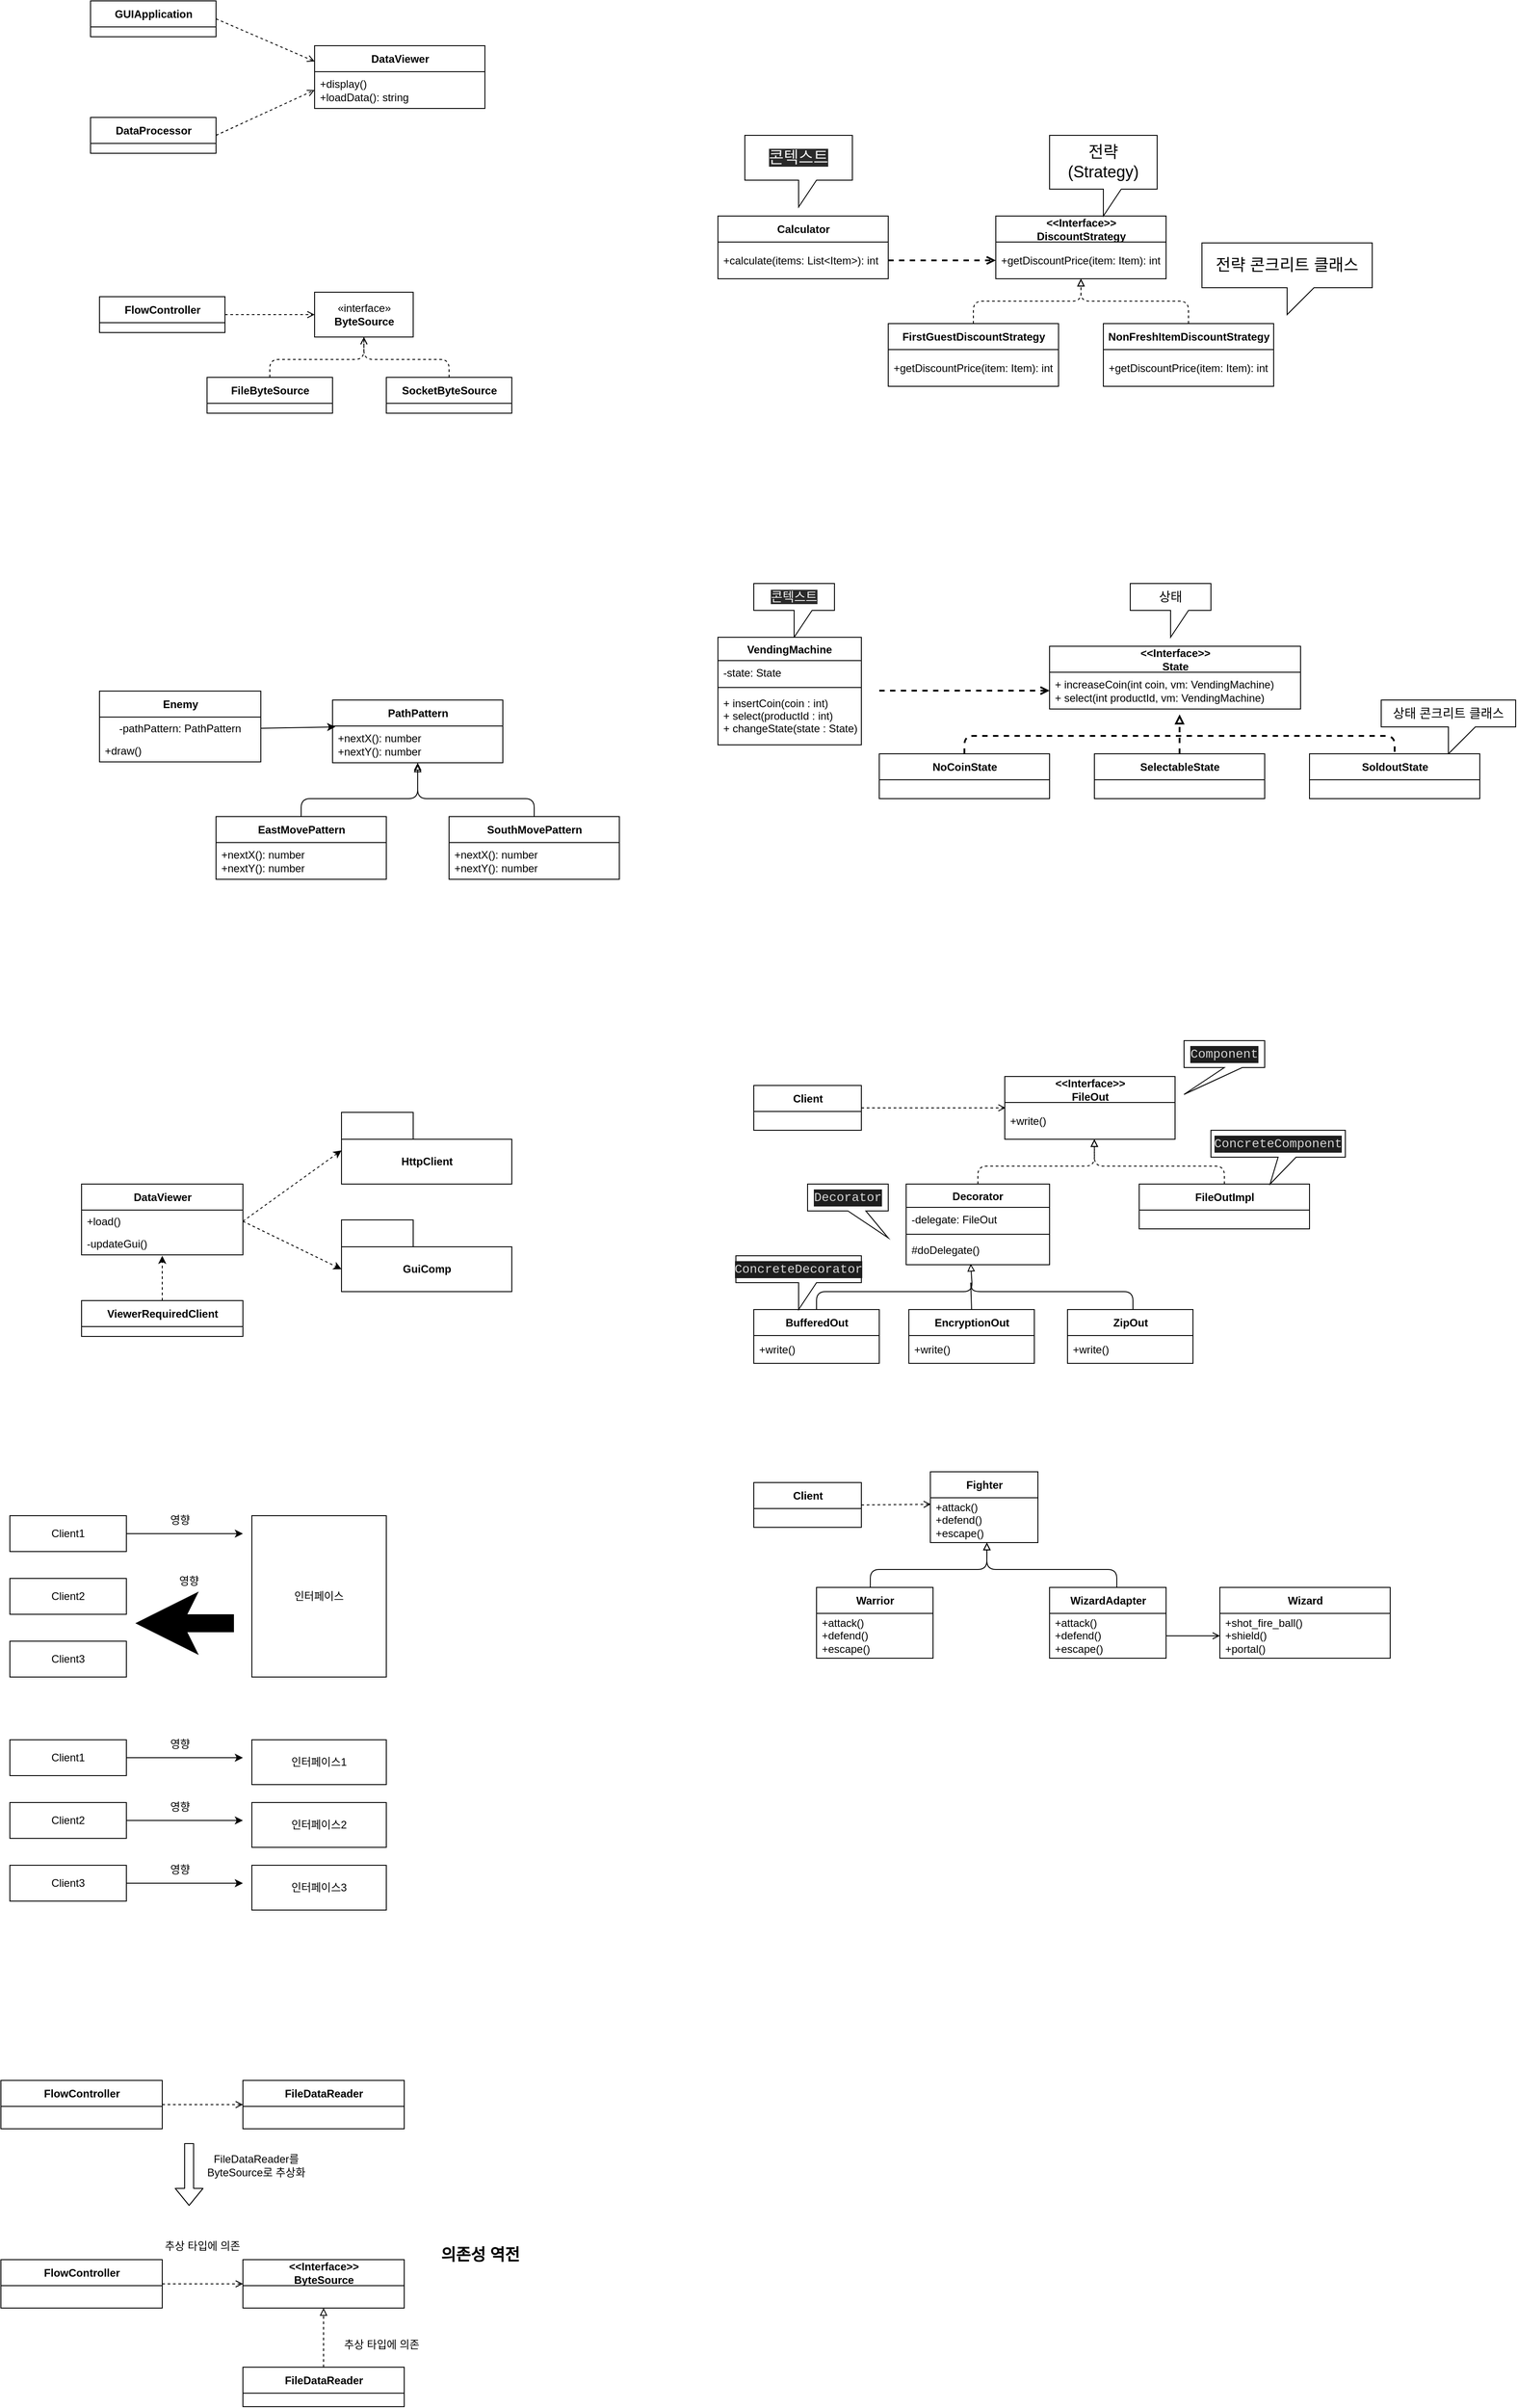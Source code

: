 <mxfile>
    <diagram id="Gv-rbHKh-OtAMMD02TT6" name="페이지-1">
        <mxGraphModel dx="490" dy="1150" grid="1" gridSize="10" guides="0" tooltips="1" connect="1" arrows="1" fold="1" page="1" pageScale="1" pageWidth="827" pageHeight="1169" math="0" shadow="0">
            <root>
                <mxCell id="0"/>
                <mxCell id="1" parent="0"/>
                <mxCell id="6" value="" style="edgeStyle=none;html=1;dashed=1;endArrow=open;endFill=0;" parent="1" source="2" target="5" edge="1">
                    <mxGeometry relative="1" as="geometry"/>
                </mxCell>
                <mxCell id="2" value="FlowController" style="swimlane;fontStyle=1;align=center;verticalAlign=middle;childLayout=stackLayout;horizontal=1;startSize=29;horizontalStack=0;resizeParent=1;resizeParentMax=0;resizeLast=0;collapsible=0;marginBottom=0;html=1;" parent="1" vertex="1">
                    <mxGeometry x="170" y="390" width="140" height="40" as="geometry"/>
                </mxCell>
                <mxCell id="5" value="«interface»&lt;br&gt;&lt;b&gt;ByteSource&lt;/b&gt;" style="html=1;" parent="1" vertex="1">
                    <mxGeometry x="410" y="385" width="110" height="50" as="geometry"/>
                </mxCell>
                <mxCell id="10" style="edgeStyle=none;html=1;exitX=0.5;exitY=0;exitDx=0;exitDy=0;entryX=0.5;entryY=1;entryDx=0;entryDy=0;dashed=1;endArrow=open;endFill=0;" parent="1" source="8" target="5" edge="1">
                    <mxGeometry relative="1" as="geometry">
                        <Array as="points">
                            <mxPoint x="360" y="460"/>
                            <mxPoint x="465" y="460"/>
                        </Array>
                    </mxGeometry>
                </mxCell>
                <mxCell id="8" value="FileByteSource" style="swimlane;fontStyle=1;align=center;verticalAlign=middle;childLayout=stackLayout;horizontal=1;startSize=29;horizontalStack=0;resizeParent=1;resizeParentMax=0;resizeLast=0;collapsible=0;marginBottom=0;html=1;" parent="1" vertex="1">
                    <mxGeometry x="290" y="480" width="140" height="40" as="geometry"/>
                </mxCell>
                <mxCell id="11" style="edgeStyle=none;html=1;exitX=0.5;exitY=0;exitDx=0;exitDy=0;entryX=0.5;entryY=1;entryDx=0;entryDy=0;dashed=1;endArrow=open;endFill=0;" parent="1" source="9" target="5" edge="1">
                    <mxGeometry relative="1" as="geometry">
                        <Array as="points">
                            <mxPoint x="560" y="460"/>
                            <mxPoint x="465" y="460"/>
                        </Array>
                    </mxGeometry>
                </mxCell>
                <mxCell id="9" value="SocketByteSource" style="swimlane;fontStyle=1;align=center;verticalAlign=middle;childLayout=stackLayout;horizontal=1;startSize=29;horizontalStack=0;resizeParent=1;resizeParentMax=0;resizeLast=0;collapsible=0;marginBottom=0;html=1;" parent="1" vertex="1">
                    <mxGeometry x="490" y="480" width="140" height="40" as="geometry"/>
                </mxCell>
                <mxCell id="20" value="Enemy" style="swimlane;fontStyle=1;align=center;verticalAlign=middle;childLayout=stackLayout;horizontal=1;startSize=29;horizontalStack=0;resizeParent=1;resizeParentMax=0;resizeLast=0;collapsible=0;marginBottom=0;html=1;" parent="1" vertex="1">
                    <mxGeometry x="170" y="830" width="180" height="79" as="geometry"/>
                </mxCell>
                <mxCell id="21" value="-pathPattern: PathPattern" style="text;html=1;strokeColor=none;fillColor=none;align=center;verticalAlign=middle;spacingLeft=4;spacingRight=4;overflow=hidden;rotatable=0;points=[[0,0.5],[1,0.5]];portConstraint=eastwest;" parent="20" vertex="1">
                    <mxGeometry y="29" width="180" height="25" as="geometry"/>
                </mxCell>
                <mxCell id="22" value="+draw()" style="text;html=1;strokeColor=none;fillColor=none;align=left;verticalAlign=middle;spacingLeft=4;spacingRight=4;overflow=hidden;rotatable=0;points=[[0,0.5],[1,0.5]];portConstraint=eastwest;" parent="20" vertex="1">
                    <mxGeometry y="54" width="180" height="25" as="geometry"/>
                </mxCell>
                <mxCell id="24" value="PathPattern" style="swimlane;fontStyle=1;align=center;verticalAlign=middle;childLayout=stackLayout;horizontal=1;startSize=29;horizontalStack=0;resizeParent=1;resizeParentMax=0;resizeLast=0;collapsible=0;marginBottom=0;html=1;" parent="1" vertex="1">
                    <mxGeometry x="430" y="840" width="190" height="70" as="geometry"/>
                </mxCell>
                <mxCell id="26" value="+nextX(): number&lt;br&gt;+nextY(): number" style="text;html=1;strokeColor=none;fillColor=none;align=left;verticalAlign=middle;spacingLeft=4;spacingRight=4;overflow=hidden;rotatable=0;points=[[0,0.5],[1,0.5]];portConstraint=eastwest;" parent="24" vertex="1">
                    <mxGeometry y="29" width="190" height="41" as="geometry"/>
                </mxCell>
                <mxCell id="32" style="edgeStyle=none;html=1;exitX=0.5;exitY=0;exitDx=0;exitDy=0;entryX=0.5;entryY=1.049;entryDx=0;entryDy=0;entryPerimeter=0;endArrow=block;endFill=0;" parent="1" source="27" target="26" edge="1">
                    <mxGeometry relative="1" as="geometry">
                        <Array as="points">
                            <mxPoint x="395" y="950"/>
                            <mxPoint x="525" y="950"/>
                        </Array>
                    </mxGeometry>
                </mxCell>
                <mxCell id="27" value="EastMovePattern" style="swimlane;fontStyle=1;align=center;verticalAlign=middle;childLayout=stackLayout;horizontal=1;startSize=29;horizontalStack=0;resizeParent=1;resizeParentMax=0;resizeLast=0;collapsible=0;marginBottom=0;html=1;" parent="1" vertex="1">
                    <mxGeometry x="300" y="970" width="190" height="70" as="geometry"/>
                </mxCell>
                <mxCell id="28" value="+nextX(): number&lt;br&gt;+nextY(): number" style="text;html=1;strokeColor=none;fillColor=none;align=left;verticalAlign=middle;spacingLeft=4;spacingRight=4;overflow=hidden;rotatable=0;points=[[0,0.5],[1,0.5]];portConstraint=eastwest;" parent="27" vertex="1">
                    <mxGeometry y="29" width="190" height="41" as="geometry"/>
                </mxCell>
                <mxCell id="33" style="edgeStyle=none;html=1;endArrow=block;endFill=0;" parent="1" source="29" edge="1">
                    <mxGeometry relative="1" as="geometry">
                        <mxPoint x="525" y="910" as="targetPoint"/>
                        <Array as="points">
                            <mxPoint x="655" y="950"/>
                            <mxPoint x="525" y="950"/>
                        </Array>
                    </mxGeometry>
                </mxCell>
                <mxCell id="29" value="SouthMovePattern" style="swimlane;fontStyle=1;align=center;verticalAlign=middle;childLayout=stackLayout;horizontal=1;startSize=29;horizontalStack=0;resizeParent=1;resizeParentMax=0;resizeLast=0;collapsible=0;marginBottom=0;html=1;" parent="1" vertex="1">
                    <mxGeometry x="560" y="970" width="190" height="70" as="geometry"/>
                </mxCell>
                <mxCell id="30" value="+nextX(): number&lt;br&gt;+nextY(): number" style="text;html=1;strokeColor=none;fillColor=none;align=left;verticalAlign=middle;spacingLeft=4;spacingRight=4;overflow=hidden;rotatable=0;points=[[0,0.5],[1,0.5]];portConstraint=eastwest;" parent="29" vertex="1">
                    <mxGeometry y="29" width="190" height="41" as="geometry"/>
                </mxCell>
                <mxCell id="31" style="edgeStyle=none;html=1;exitX=1;exitY=0.5;exitDx=0;exitDy=0;entryX=0.016;entryY=0.024;entryDx=0;entryDy=0;entryPerimeter=0;" parent="1" source="21" target="26" edge="1">
                    <mxGeometry relative="1" as="geometry"/>
                </mxCell>
                <mxCell id="40" value="" style="group" parent="1" vertex="1" connectable="0">
                    <mxGeometry x="160" y="60" width="440" height="170" as="geometry"/>
                </mxCell>
                <mxCell id="34" value="GUIApplication" style="swimlane;fontStyle=1;align=center;verticalAlign=middle;childLayout=stackLayout;horizontal=1;startSize=29;horizontalStack=0;resizeParent=1;resizeParentMax=0;resizeLast=0;collapsible=0;marginBottom=0;html=1;" parent="40" vertex="1">
                    <mxGeometry width="140" height="40" as="geometry"/>
                </mxCell>
                <mxCell id="35" value="DataProcessor" style="swimlane;fontStyle=1;align=center;verticalAlign=middle;childLayout=stackLayout;horizontal=1;startSize=29;horizontalStack=0;resizeParent=1;resizeParentMax=0;resizeLast=0;collapsible=0;marginBottom=0;html=1;" parent="40" vertex="1">
                    <mxGeometry y="130" width="140" height="40" as="geometry"/>
                </mxCell>
                <mxCell id="36" value="DataViewer" style="swimlane;fontStyle=1;align=center;verticalAlign=middle;childLayout=stackLayout;horizontal=1;startSize=29;horizontalStack=0;resizeParent=1;resizeParentMax=0;resizeLast=0;collapsible=0;marginBottom=0;html=1;" parent="40" vertex="1">
                    <mxGeometry x="250" y="50" width="190" height="70" as="geometry"/>
                </mxCell>
                <mxCell id="37" value="+display()&lt;br&gt;+loadData(): string" style="text;html=1;strokeColor=none;fillColor=none;align=left;verticalAlign=middle;spacingLeft=4;spacingRight=4;overflow=hidden;rotatable=0;points=[[0,0.5],[1,0.5]];portConstraint=eastwest;" parent="36" vertex="1">
                    <mxGeometry y="29" width="190" height="41" as="geometry"/>
                </mxCell>
                <mxCell id="38" value="" style="edgeStyle=none;html=1;dashed=1;endArrow=open;endFill=0;exitX=1;exitY=0.5;exitDx=0;exitDy=0;entryX=0;entryY=0.25;entryDx=0;entryDy=0;" parent="40" source="34" target="36" edge="1">
                    <mxGeometry relative="1" as="geometry">
                        <mxPoint x="160" y="50" as="sourcePoint"/>
                        <mxPoint x="250" y="80" as="targetPoint"/>
                    </mxGeometry>
                </mxCell>
                <mxCell id="39" value="" style="edgeStyle=none;html=1;dashed=1;endArrow=open;endFill=0;exitX=1;exitY=0.5;exitDx=0;exitDy=0;entryX=0;entryY=0.5;entryDx=0;entryDy=0;" parent="40" source="35" target="37" edge="1">
                    <mxGeometry relative="1" as="geometry">
                        <mxPoint x="160" y="160" as="sourcePoint"/>
                        <mxPoint x="250" y="80" as="targetPoint"/>
                    </mxGeometry>
                </mxCell>
                <mxCell id="41" value="DataViewer" style="swimlane;fontStyle=1;align=center;verticalAlign=middle;childLayout=stackLayout;horizontal=1;startSize=29;horizontalStack=0;resizeParent=1;resizeParentMax=0;resizeLast=0;collapsible=0;marginBottom=0;html=1;" parent="1" vertex="1">
                    <mxGeometry x="150" y="1380" width="180" height="79" as="geometry"/>
                </mxCell>
                <mxCell id="42" value="+load()" style="text;html=1;strokeColor=none;fillColor=none;align=left;verticalAlign=middle;spacingLeft=4;spacingRight=4;overflow=hidden;rotatable=0;points=[[0,0.5],[1,0.5]];portConstraint=eastwest;" parent="41" vertex="1">
                    <mxGeometry y="29" width="180" height="25" as="geometry"/>
                </mxCell>
                <mxCell id="43" value="-updateGui()" style="text;html=1;strokeColor=none;fillColor=none;align=left;verticalAlign=middle;spacingLeft=4;spacingRight=4;overflow=hidden;rotatable=0;points=[[0,0.5],[1,0.5]];portConstraint=eastwest;" parent="41" vertex="1">
                    <mxGeometry y="54" width="180" height="25" as="geometry"/>
                </mxCell>
                <mxCell id="44" value="HttpClient" style="shape=folder;fontStyle=1;tabWidth=80;tabHeight=30;tabPosition=left;html=1;boundedLbl=1;" parent="1" vertex="1">
                    <mxGeometry x="440" y="1300" width="190" height="80" as="geometry"/>
                </mxCell>
                <mxCell id="45" value="GuiComp" style="shape=folder;fontStyle=1;tabWidth=80;tabHeight=30;tabPosition=left;html=1;boundedLbl=1;" parent="1" vertex="1">
                    <mxGeometry x="440" y="1420" width="190" height="80" as="geometry"/>
                </mxCell>
                <mxCell id="46" style="edgeStyle=none;html=1;exitX=1;exitY=0.5;exitDx=0;exitDy=0;entryX=0;entryY=0;entryDx=0;entryDy=42.5;entryPerimeter=0;dashed=1;" parent="1" source="42" target="44" edge="1">
                    <mxGeometry relative="1" as="geometry"/>
                </mxCell>
                <mxCell id="47" style="edgeStyle=none;html=1;exitX=1;exitY=0.5;exitDx=0;exitDy=0;entryX=0;entryY=0;entryDx=0;entryDy=55;entryPerimeter=0;dashed=1;" parent="1" source="42" target="45" edge="1">
                    <mxGeometry relative="1" as="geometry"/>
                </mxCell>
                <mxCell id="48" value="ViewerRequiredClient" style="swimlane;fontStyle=1;align=center;verticalAlign=middle;childLayout=stackLayout;horizontal=1;startSize=29;horizontalStack=0;resizeParent=1;resizeParentMax=0;resizeLast=0;collapsible=0;marginBottom=0;html=1;" parent="1" vertex="1">
                    <mxGeometry x="150" y="1510" width="180" height="40" as="geometry"/>
                </mxCell>
                <mxCell id="49" style="edgeStyle=none;html=1;exitX=0.5;exitY=0;exitDx=0;exitDy=0;dashed=1;" parent="1" source="48" edge="1">
                    <mxGeometry relative="1" as="geometry">
                        <mxPoint x="300" y="1490" as="sourcePoint"/>
                        <mxPoint x="240" y="1460" as="targetPoint"/>
                    </mxGeometry>
                </mxCell>
                <mxCell id="66" style="edgeStyle=none;html=1;exitX=1;exitY=0.5;exitDx=0;exitDy=0;endArrow=classic;endFill=1;" parent="1" source="50" edge="1">
                    <mxGeometry relative="1" as="geometry">
                        <mxPoint x="330" y="1770" as="targetPoint"/>
                    </mxGeometry>
                </mxCell>
                <mxCell id="50" value="Client1" style="rounded=0;whiteSpace=wrap;html=1;" parent="1" vertex="1">
                    <mxGeometry x="70" y="1750" width="130" height="40" as="geometry"/>
                </mxCell>
                <mxCell id="51" value="Client2" style="rounded=0;whiteSpace=wrap;html=1;" parent="1" vertex="1">
                    <mxGeometry x="70" y="1820" width="130" height="40" as="geometry"/>
                </mxCell>
                <mxCell id="52" value="Client3" style="rounded=0;whiteSpace=wrap;html=1;" parent="1" vertex="1">
                    <mxGeometry x="70" y="1890" width="130" height="40" as="geometry"/>
                </mxCell>
                <mxCell id="53" value="인터페이스" style="rounded=0;whiteSpace=wrap;html=1;" parent="1" vertex="1">
                    <mxGeometry x="340" y="1750" width="150" height="180" as="geometry"/>
                </mxCell>
                <mxCell id="67" value="영향" style="text;html=1;strokeColor=none;fillColor=none;align=center;verticalAlign=middle;whiteSpace=wrap;rounded=0;" parent="1" vertex="1">
                    <mxGeometry x="230" y="1740" width="60" height="30" as="geometry"/>
                </mxCell>
                <mxCell id="68" style="edgeStyle=none;html=1;endArrow=classic;endFill=1;endSize=6;jumpSize=10;strokeWidth=20;" parent="1" edge="1">
                    <mxGeometry relative="1" as="geometry">
                        <mxPoint x="210" y="1870" as="targetPoint"/>
                        <mxPoint x="320" y="1870" as="sourcePoint"/>
                    </mxGeometry>
                </mxCell>
                <mxCell id="69" value="영향" style="text;html=1;strokeColor=none;fillColor=none;align=center;verticalAlign=middle;whiteSpace=wrap;rounded=0;" parent="1" vertex="1">
                    <mxGeometry x="240" y="1808" width="60" height="30" as="geometry"/>
                </mxCell>
                <mxCell id="70" style="edgeStyle=none;html=1;exitX=1;exitY=0.5;exitDx=0;exitDy=0;endArrow=classic;endFill=1;" parent="1" source="71" edge="1">
                    <mxGeometry relative="1" as="geometry">
                        <mxPoint x="330" y="2020" as="targetPoint"/>
                    </mxGeometry>
                </mxCell>
                <mxCell id="71" value="Client1" style="rounded=0;whiteSpace=wrap;html=1;" parent="1" vertex="1">
                    <mxGeometry x="70" y="2000" width="130" height="40" as="geometry"/>
                </mxCell>
                <mxCell id="72" value="Client2" style="rounded=0;whiteSpace=wrap;html=1;" parent="1" vertex="1">
                    <mxGeometry x="70" y="2070" width="130" height="40" as="geometry"/>
                </mxCell>
                <mxCell id="73" value="Client3" style="rounded=0;whiteSpace=wrap;html=1;" parent="1" vertex="1">
                    <mxGeometry x="70" y="2140" width="130" height="40" as="geometry"/>
                </mxCell>
                <mxCell id="74" value="인터페이스1" style="rounded=0;whiteSpace=wrap;html=1;" parent="1" vertex="1">
                    <mxGeometry x="340" y="2000" width="150" height="50" as="geometry"/>
                </mxCell>
                <mxCell id="75" value="영향" style="text;html=1;strokeColor=none;fillColor=none;align=center;verticalAlign=middle;whiteSpace=wrap;rounded=0;" parent="1" vertex="1">
                    <mxGeometry x="230" y="1990" width="60" height="30" as="geometry"/>
                </mxCell>
                <mxCell id="78" value="인터페이스2" style="rounded=0;whiteSpace=wrap;html=1;" parent="1" vertex="1">
                    <mxGeometry x="340" y="2070" width="150" height="50" as="geometry"/>
                </mxCell>
                <mxCell id="79" value="인터페이스3" style="rounded=0;whiteSpace=wrap;html=1;" parent="1" vertex="1">
                    <mxGeometry x="340" y="2140" width="150" height="50" as="geometry"/>
                </mxCell>
                <mxCell id="80" style="edgeStyle=none;html=1;exitX=1;exitY=0.5;exitDx=0;exitDy=0;endArrow=classic;endFill=1;" parent="1" edge="1">
                    <mxGeometry relative="1" as="geometry">
                        <mxPoint x="330" y="2090" as="targetPoint"/>
                        <mxPoint x="200" y="2090" as="sourcePoint"/>
                    </mxGeometry>
                </mxCell>
                <mxCell id="81" value="영향" style="text;html=1;strokeColor=none;fillColor=none;align=center;verticalAlign=middle;whiteSpace=wrap;rounded=0;" parent="1" vertex="1">
                    <mxGeometry x="230" y="2060" width="60" height="30" as="geometry"/>
                </mxCell>
                <mxCell id="82" style="edgeStyle=none;html=1;exitX=1;exitY=0.5;exitDx=0;exitDy=0;endArrow=classic;endFill=1;" parent="1" edge="1">
                    <mxGeometry relative="1" as="geometry">
                        <mxPoint x="330" y="2160" as="targetPoint"/>
                        <mxPoint x="200" y="2160" as="sourcePoint"/>
                    </mxGeometry>
                </mxCell>
                <mxCell id="83" value="영향" style="text;html=1;strokeColor=none;fillColor=none;align=center;verticalAlign=middle;whiteSpace=wrap;rounded=0;" parent="1" vertex="1">
                    <mxGeometry x="230" y="2130" width="60" height="30" as="geometry"/>
                </mxCell>
                <mxCell id="85" value="FlowController" style="swimlane;fontStyle=1;align=center;verticalAlign=middle;childLayout=stackLayout;horizontal=1;startSize=29;horizontalStack=0;resizeParent=1;resizeParentMax=0;resizeLast=0;collapsible=0;marginBottom=0;html=1;" parent="1" vertex="1">
                    <mxGeometry x="60" y="2380" width="180" height="54" as="geometry"/>
                </mxCell>
                <mxCell id="88" value="FileDataReader" style="swimlane;fontStyle=1;align=center;verticalAlign=middle;childLayout=stackLayout;horizontal=1;startSize=29;horizontalStack=0;resizeParent=1;resizeParentMax=0;resizeLast=0;collapsible=0;marginBottom=0;html=1;" parent="1" vertex="1">
                    <mxGeometry x="330" y="2380" width="180" height="54" as="geometry"/>
                </mxCell>
                <mxCell id="89" style="edgeStyle=none;html=1;exitX=1;exitY=0.5;exitDx=0;exitDy=0;entryX=0;entryY=0.5;entryDx=0;entryDy=0;dashed=1;endArrow=open;endFill=0;" parent="1" source="85" target="88" edge="1">
                    <mxGeometry relative="1" as="geometry">
                        <mxPoint x="260" y="2519" as="sourcePoint"/>
                        <mxPoint x="370" y="2440" as="targetPoint"/>
                    </mxGeometry>
                </mxCell>
                <mxCell id="90" value="" style="shape=flexArrow;endArrow=classic;html=1;endSize=6;strokeWidth=1;jumpSize=10;" parent="1" edge="1">
                    <mxGeometry width="50" height="50" relative="1" as="geometry">
                        <mxPoint x="270" y="2450" as="sourcePoint"/>
                        <mxPoint x="270" y="2520" as="targetPoint"/>
                    </mxGeometry>
                </mxCell>
                <mxCell id="91" value="FileDataReader를 ByteSource로 추상화" style="text;html=1;strokeColor=none;fillColor=none;align=center;verticalAlign=middle;whiteSpace=wrap;rounded=0;" parent="1" vertex="1">
                    <mxGeometry x="280" y="2460" width="130" height="30" as="geometry"/>
                </mxCell>
                <mxCell id="92" value="FlowController" style="swimlane;fontStyle=1;align=center;verticalAlign=middle;childLayout=stackLayout;horizontal=1;startSize=29;horizontalStack=0;resizeParent=1;resizeParentMax=0;resizeLast=0;collapsible=0;marginBottom=0;html=1;" parent="1" vertex="1">
                    <mxGeometry x="60" y="2580" width="180" height="54" as="geometry"/>
                </mxCell>
                <mxCell id="93" value="&amp;lt;&amp;lt;Interface&amp;gt;&amp;gt;&lt;br&gt;ByteSource" style="swimlane;fontStyle=1;align=center;verticalAlign=middle;childLayout=stackLayout;horizontal=1;startSize=29;horizontalStack=0;resizeParent=1;resizeParentMax=0;resizeLast=0;collapsible=0;marginBottom=0;html=1;" parent="1" vertex="1">
                    <mxGeometry x="330" y="2580" width="180" height="54" as="geometry"/>
                </mxCell>
                <mxCell id="94" style="edgeStyle=none;html=1;exitX=1;exitY=0.5;exitDx=0;exitDy=0;entryX=0;entryY=0.5;entryDx=0;entryDy=0;dashed=1;endArrow=open;endFill=0;" parent="1" source="92" target="93" edge="1">
                    <mxGeometry relative="1" as="geometry">
                        <mxPoint x="260" y="2719" as="sourcePoint"/>
                        <mxPoint x="370" y="2640" as="targetPoint"/>
                    </mxGeometry>
                </mxCell>
                <mxCell id="97" style="edgeStyle=none;jumpSize=10;html=1;entryX=0.5;entryY=1;entryDx=0;entryDy=0;endArrow=block;endFill=0;endSize=6;strokeWidth=1;dashed=1;" parent="1" source="96" target="93" edge="1">
                    <mxGeometry relative="1" as="geometry"/>
                </mxCell>
                <mxCell id="96" value="FileDataReader" style="swimlane;fontStyle=1;align=center;verticalAlign=middle;childLayout=stackLayout;horizontal=1;startSize=29;horizontalStack=0;resizeParent=1;resizeParentMax=0;resizeLast=0;collapsible=0;marginBottom=0;html=1;" parent="1" vertex="1">
                    <mxGeometry x="330" y="2700" width="180" height="44" as="geometry"/>
                </mxCell>
                <mxCell id="98" value="추상 타입에 의존" style="text;html=1;strokeColor=none;fillColor=none;align=center;verticalAlign=middle;whiteSpace=wrap;rounded=0;" parent="1" vertex="1">
                    <mxGeometry x="230" y="2550" width="110" height="30" as="geometry"/>
                </mxCell>
                <mxCell id="99" value="추상 타입에 의존" style="text;html=1;strokeColor=none;fillColor=none;align=center;verticalAlign=middle;whiteSpace=wrap;rounded=0;" parent="1" vertex="1">
                    <mxGeometry x="430" y="2660" width="110" height="30" as="geometry"/>
                </mxCell>
                <mxCell id="100" value="의존성 역전" style="text;html=1;strokeColor=none;fillColor=none;align=center;verticalAlign=middle;whiteSpace=wrap;rounded=0;fontStyle=1;fontSize=18;" parent="1" vertex="1">
                    <mxGeometry x="540" y="2560" width="110" height="30" as="geometry"/>
                </mxCell>
                <mxCell id="102" value="Calculator" style="swimlane;fontStyle=1;align=center;verticalAlign=middle;childLayout=stackLayout;horizontal=1;startSize=29;horizontalStack=0;resizeParent=1;resizeParentMax=0;resizeLast=0;collapsible=0;marginBottom=0;html=1;" parent="1" vertex="1">
                    <mxGeometry x="860" y="300" width="190" height="70" as="geometry"/>
                </mxCell>
                <mxCell id="103" value="+calculate(items: List&amp;lt;Item&amp;gt;): int" style="text;html=1;strokeColor=none;fillColor=none;align=left;verticalAlign=middle;spacingLeft=4;spacingRight=4;overflow=hidden;rotatable=0;points=[[0,0.5],[1,0.5]];portConstraint=eastwest;" parent="102" vertex="1">
                    <mxGeometry y="29" width="190" height="41" as="geometry"/>
                </mxCell>
                <mxCell id="104" value="&amp;lt;&amp;lt;Interface&amp;gt;&amp;gt;&lt;br&gt;DiscountStrategy" style="swimlane;fontStyle=1;align=center;verticalAlign=middle;childLayout=stackLayout;horizontal=1;startSize=29;horizontalStack=0;resizeParent=1;resizeParentMax=0;resizeLast=0;collapsible=0;marginBottom=0;html=1;" parent="1" vertex="1">
                    <mxGeometry x="1170" y="300" width="190" height="70" as="geometry"/>
                </mxCell>
                <mxCell id="105" value="+getDiscountPrice(item: Item): int" style="text;html=1;strokeColor=none;fillColor=none;align=left;verticalAlign=middle;spacingLeft=4;spacingRight=4;overflow=hidden;rotatable=0;points=[[0,0.5],[1,0.5]];portConstraint=eastwest;" parent="104" vertex="1">
                    <mxGeometry y="29" width="190" height="41" as="geometry"/>
                </mxCell>
                <mxCell id="107" style="edgeStyle=none;html=1;exitX=1;exitY=0.5;exitDx=0;exitDy=0;fontSize=18;dashed=1;strokeWidth=2;endArrow=open;endFill=0;" parent="1" source="103" target="105" edge="1">
                    <mxGeometry relative="1" as="geometry"/>
                </mxCell>
                <mxCell id="108" style="edgeStyle=none;html=1;exitX=0.5;exitY=0;exitDx=0;exitDy=0;entryX=0.5;entryY=1;entryDx=0;entryDy=0;dashed=1;endArrow=block;endFill=0;" parent="1" source="113" edge="1">
                    <mxGeometry relative="1" as="geometry">
                        <Array as="points">
                            <mxPoint x="1145" y="395"/>
                            <mxPoint x="1265" y="395"/>
                        </Array>
                        <mxPoint x="1265" y="370" as="targetPoint"/>
                        <mxPoint x="1140" y="415" as="sourcePoint"/>
                    </mxGeometry>
                </mxCell>
                <mxCell id="110" style="edgeStyle=none;html=1;exitX=0.5;exitY=0;exitDx=0;exitDy=0;entryX=0.5;entryY=1;entryDx=0;entryDy=0;dashed=1;endArrow=block;endFill=0;" parent="1" source="115" edge="1">
                    <mxGeometry relative="1" as="geometry">
                        <Array as="points">
                            <mxPoint x="1385" y="395"/>
                            <mxPoint x="1265" y="395"/>
                        </Array>
                        <mxPoint x="1265" y="370" as="targetPoint"/>
                        <mxPoint x="1410" y="415" as="sourcePoint"/>
                    </mxGeometry>
                </mxCell>
                <mxCell id="113" value="FirstGuestDiscountStrategy" style="swimlane;fontStyle=1;align=center;verticalAlign=middle;childLayout=stackLayout;horizontal=1;startSize=29;horizontalStack=0;resizeParent=1;resizeParentMax=0;resizeLast=0;collapsible=0;marginBottom=0;html=1;" parent="1" vertex="1">
                    <mxGeometry x="1050" y="420" width="190" height="70" as="geometry"/>
                </mxCell>
                <mxCell id="114" value="+getDiscountPrice(item: Item): int" style="text;html=1;strokeColor=none;fillColor=none;align=left;verticalAlign=middle;spacingLeft=4;spacingRight=4;overflow=hidden;rotatable=0;points=[[0,0.5],[1,0.5]];portConstraint=eastwest;" parent="113" vertex="1">
                    <mxGeometry y="29" width="190" height="41" as="geometry"/>
                </mxCell>
                <mxCell id="115" value="NonFreshItemDiscountStrategy" style="swimlane;fontStyle=1;align=center;verticalAlign=middle;childLayout=stackLayout;horizontal=1;startSize=29;horizontalStack=0;resizeParent=1;resizeParentMax=0;resizeLast=0;collapsible=0;marginBottom=0;html=1;" parent="1" vertex="1">
                    <mxGeometry x="1290" y="420" width="190" height="70" as="geometry"/>
                </mxCell>
                <mxCell id="116" value="+getDiscountPrice(item: Item): int" style="text;html=1;strokeColor=none;fillColor=none;align=left;verticalAlign=middle;spacingLeft=4;spacingRight=4;overflow=hidden;rotatable=0;points=[[0,0.5],[1,0.5]];portConstraint=eastwest;" parent="115" vertex="1">
                    <mxGeometry y="29" width="190" height="41" as="geometry"/>
                </mxCell>
                <mxCell id="119" value="&#10;&#10;&lt;span style=&quot;color: rgb(240, 240, 240); font-family: helvetica; font-size: 18px; font-style: normal; font-weight: 400; letter-spacing: normal; text-align: center; text-indent: 0px; text-transform: none; word-spacing: 0px; background-color: rgb(42, 42, 42); display: inline; float: none;&quot;&gt;콘텍스트&lt;/span&gt;&#10;&#10;" style="shape=callout;whiteSpace=wrap;html=1;perimeter=calloutPerimeter;fontSize=18;" parent="1" vertex="1">
                    <mxGeometry x="890" y="210" width="120" height="80" as="geometry"/>
                </mxCell>
                <mxCell id="120" value="전략&lt;br&gt;(Strategy)" style="shape=callout;whiteSpace=wrap;html=1;perimeter=calloutPerimeter;fontSize=18;" parent="1" vertex="1">
                    <mxGeometry x="1230" y="210" width="120" height="90" as="geometry"/>
                </mxCell>
                <mxCell id="121" value="전략 콘크리트 클래스" style="shape=callout;whiteSpace=wrap;html=1;perimeter=calloutPerimeter;fontSize=18;base=30;" parent="1" vertex="1">
                    <mxGeometry x="1400" y="330" width="190" height="80" as="geometry"/>
                </mxCell>
                <mxCell id="124" value="&amp;lt;&amp;lt;Interface&amp;gt;&amp;gt;&lt;br&gt;State" style="swimlane;fontStyle=1;align=center;verticalAlign=middle;childLayout=stackLayout;horizontal=1;startSize=29;horizontalStack=0;resizeParent=1;resizeParentMax=0;resizeLast=0;collapsible=0;marginBottom=0;html=1;" parent="1" vertex="1">
                    <mxGeometry x="1230" y="780" width="280" height="70" as="geometry"/>
                </mxCell>
                <mxCell id="125" value="+ increaseCoin(int coin, vm: VendingMachine)&lt;br&gt;+ select(int productId, vm: VendingMachine)" style="text;html=1;strokeColor=none;fillColor=none;align=left;verticalAlign=middle;spacingLeft=4;spacingRight=4;overflow=hidden;rotatable=0;points=[[0,0.5],[1,0.5]];portConstraint=eastwest;" parent="124" vertex="1">
                    <mxGeometry y="29" width="280" height="41" as="geometry"/>
                </mxCell>
                <mxCell id="126" style="edgeStyle=none;html=1;exitX=1;exitY=0.5;exitDx=0;exitDy=0;fontSize=18;dashed=1;strokeWidth=2;endArrow=open;endFill=0;" parent="1" target="125" edge="1">
                    <mxGeometry relative="1" as="geometry">
                        <mxPoint x="1040" y="829.5" as="sourcePoint"/>
                    </mxGeometry>
                </mxCell>
                <mxCell id="146" style="edgeStyle=none;html=1;exitX=0.5;exitY=0;exitDx=0;exitDy=0;entryX=0.5;entryY=0;entryDx=0;entryDy=0;endArrow=none;endFill=0;dashed=1;strokeWidth=2;" parent="1" source="129" target="143" edge="1">
                    <mxGeometry relative="1" as="geometry">
                        <mxPoint x="1640" y="870" as="targetPoint"/>
                        <Array as="points">
                            <mxPoint x="1135" y="880"/>
                            <mxPoint x="1615" y="880"/>
                        </Array>
                    </mxGeometry>
                </mxCell>
                <mxCell id="129" value="NoCoinState" style="swimlane;fontStyle=1;align=center;verticalAlign=middle;childLayout=stackLayout;horizontal=1;startSize=29;horizontalStack=0;resizeParent=1;resizeParentMax=0;resizeLast=0;collapsible=0;marginBottom=0;html=1;" parent="1" vertex="1">
                    <mxGeometry x="1040" y="900" width="190" height="50" as="geometry"/>
                </mxCell>
                <mxCell id="147" style="edgeStyle=none;html=1;exitX=0.5;exitY=0;exitDx=0;exitDy=0;entryX=0.518;entryY=1.146;entryDx=0;entryDy=0;entryPerimeter=0;dashed=1;endArrow=block;endFill=0;strokeWidth=2;" parent="1" source="131" target="125" edge="1">
                    <mxGeometry relative="1" as="geometry"/>
                </mxCell>
                <mxCell id="131" value="SelectableState" style="swimlane;fontStyle=1;align=center;verticalAlign=middle;childLayout=stackLayout;horizontal=1;startSize=29;horizontalStack=0;resizeParent=1;resizeParentMax=0;resizeLast=0;collapsible=0;marginBottom=0;html=1;" parent="1" vertex="1">
                    <mxGeometry x="1280" y="900" width="190" height="50" as="geometry"/>
                </mxCell>
                <mxCell id="133" value="&#10;&#10;&lt;span style=&quot;color: rgb(240, 240, 240); font-family: helvetica; font-size: 14px; font-style: normal; font-weight: 400; letter-spacing: normal; text-align: center; text-indent: 0px; text-transform: none; word-spacing: 0px; background-color: rgb(42, 42, 42); display: inline; float: none;&quot;&gt;콘텍스트&lt;/span&gt;&#10;&#10;" style="shape=callout;whiteSpace=wrap;html=1;perimeter=calloutPerimeter;fontSize=14;" parent="1" vertex="1">
                    <mxGeometry x="900" y="710" width="90" height="60" as="geometry"/>
                </mxCell>
                <mxCell id="134" value="상태" style="shape=callout;whiteSpace=wrap;html=1;perimeter=calloutPerimeter;fontSize=14;" parent="1" vertex="1">
                    <mxGeometry x="1320" y="710" width="90" height="60" as="geometry"/>
                </mxCell>
                <mxCell id="135" value="상태 콘크리트 클래스" style="shape=callout;whiteSpace=wrap;html=1;perimeter=calloutPerimeter;fontSize=14;base=30;" parent="1" vertex="1">
                    <mxGeometry x="1600" y="840" width="150" height="60" as="geometry"/>
                </mxCell>
                <mxCell id="139" value="VendingMachine" style="swimlane;fontStyle=1;align=center;verticalAlign=top;childLayout=stackLayout;horizontal=1;startSize=26;horizontalStack=0;resizeParent=1;resizeParentMax=0;resizeLast=0;collapsible=1;marginBottom=0;" parent="1" vertex="1">
                    <mxGeometry x="860" y="770" width="160" height="120" as="geometry">
                        <mxRectangle x="670" y="660" width="130" height="26" as="alternateBounds"/>
                    </mxGeometry>
                </mxCell>
                <mxCell id="140" value="-state: State" style="text;strokeColor=none;fillColor=none;align=left;verticalAlign=top;spacingLeft=4;spacingRight=4;overflow=hidden;rotatable=0;points=[[0,0.5],[1,0.5]];portConstraint=eastwest;" parent="139" vertex="1">
                    <mxGeometry y="26" width="160" height="26" as="geometry"/>
                </mxCell>
                <mxCell id="141" value="" style="line;strokeWidth=1;fillColor=none;align=left;verticalAlign=middle;spacingTop=-1;spacingLeft=3;spacingRight=3;rotatable=0;labelPosition=right;points=[];portConstraint=eastwest;" parent="139" vertex="1">
                    <mxGeometry y="52" width="160" height="8" as="geometry"/>
                </mxCell>
                <mxCell id="142" value="+ insertCoin(coin : int)&#10;+ select(productId : int)&#10;+ changeState(state : State)" style="text;strokeColor=none;fillColor=none;align=left;verticalAlign=top;spacingLeft=4;spacingRight=4;overflow=hidden;rotatable=0;points=[[0,0.5],[1,0.5]];portConstraint=eastwest;" parent="139" vertex="1">
                    <mxGeometry y="60" width="160" height="60" as="geometry"/>
                </mxCell>
                <mxCell id="143" value="SoldoutState" style="swimlane;fontStyle=1;align=center;verticalAlign=middle;childLayout=stackLayout;horizontal=1;startSize=29;horizontalStack=0;resizeParent=1;resizeParentMax=0;resizeLast=0;collapsible=0;marginBottom=0;html=1;" parent="1" vertex="1">
                    <mxGeometry x="1520" y="900" width="190" height="50" as="geometry"/>
                </mxCell>
                <mxCell id="148" value="&amp;lt;&amp;lt;Interface&amp;gt;&amp;gt;&lt;br&gt;FileOut" style="swimlane;fontStyle=1;align=center;verticalAlign=middle;childLayout=stackLayout;horizontal=1;startSize=29;horizontalStack=0;resizeParent=1;resizeParentMax=0;resizeLast=0;collapsible=0;marginBottom=0;html=1;" vertex="1" parent="1">
                    <mxGeometry x="1180" y="1260" width="190" height="70" as="geometry"/>
                </mxCell>
                <mxCell id="149" value="+write()" style="text;html=1;strokeColor=none;fillColor=none;align=left;verticalAlign=middle;spacingLeft=4;spacingRight=4;overflow=hidden;rotatable=0;points=[[0,0.5],[1,0.5]];portConstraint=eastwest;" vertex="1" parent="148">
                    <mxGeometry y="29" width="190" height="41" as="geometry"/>
                </mxCell>
                <mxCell id="167" style="edgeStyle=none;html=1;exitX=0.5;exitY=0;exitDx=0;exitDy=0;entryX=0.526;entryY=1;entryDx=0;entryDy=0;entryPerimeter=0;dashed=1;endArrow=block;endFill=0;" edge="1" parent="1" source="150" target="149">
                    <mxGeometry relative="1" as="geometry">
                        <Array as="points">
                            <mxPoint x="1150" y="1360"/>
                            <mxPoint x="1280" y="1360"/>
                        </Array>
                    </mxGeometry>
                </mxCell>
                <mxCell id="150" value="Decorator" style="swimlane;fontStyle=1;align=center;verticalAlign=top;childLayout=stackLayout;horizontal=1;startSize=26;horizontalStack=0;resizeParent=1;resizeParentMax=0;resizeLast=0;collapsible=1;marginBottom=0;" vertex="1" parent="1">
                    <mxGeometry x="1070" y="1380" width="160" height="90" as="geometry">
                        <mxRectangle x="670" y="660" width="130" height="26" as="alternateBounds"/>
                    </mxGeometry>
                </mxCell>
                <mxCell id="151" value="-delegate: FileOut" style="text;strokeColor=none;fillColor=none;align=left;verticalAlign=top;spacingLeft=4;spacingRight=4;overflow=hidden;rotatable=0;points=[[0,0.5],[1,0.5]];portConstraint=eastwest;" vertex="1" parent="150">
                    <mxGeometry y="26" width="160" height="26" as="geometry"/>
                </mxCell>
                <mxCell id="152" value="" style="line;strokeWidth=1;fillColor=none;align=left;verticalAlign=middle;spacingTop=-1;spacingLeft=3;spacingRight=3;rotatable=0;labelPosition=right;points=[];portConstraint=eastwest;" vertex="1" parent="150">
                    <mxGeometry y="52" width="160" height="8" as="geometry"/>
                </mxCell>
                <mxCell id="153" value="#doDelegate()" style="text;strokeColor=none;fillColor=none;align=left;verticalAlign=top;spacingLeft=4;spacingRight=4;overflow=hidden;rotatable=0;points=[[0,0.5],[1,0.5]];portConstraint=eastwest;" vertex="1" parent="150">
                    <mxGeometry y="60" width="160" height="30" as="geometry"/>
                </mxCell>
                <mxCell id="168" style="edgeStyle=none;html=1;exitX=0.5;exitY=0;exitDx=0;exitDy=0;dashed=1;endArrow=block;endFill=0;" edge="1" parent="1" source="158">
                    <mxGeometry relative="1" as="geometry">
                        <mxPoint x="1280" y="1330" as="targetPoint"/>
                        <Array as="points">
                            <mxPoint x="1425" y="1360"/>
                            <mxPoint x="1280" y="1360"/>
                        </Array>
                    </mxGeometry>
                </mxCell>
                <mxCell id="158" value="FileOutImpl" style="swimlane;fontStyle=1;align=center;verticalAlign=middle;childLayout=stackLayout;horizontal=1;startSize=29;horizontalStack=0;resizeParent=1;resizeParentMax=0;resizeLast=0;collapsible=0;marginBottom=0;html=1;" vertex="1" parent="1">
                    <mxGeometry x="1330" y="1380" width="190" height="50" as="geometry"/>
                </mxCell>
                <mxCell id="169" style="edgeStyle=none;html=1;exitX=0.5;exitY=0;exitDx=0;exitDy=0;endArrow=block;endFill=0;entryX=0.45;entryY=0.967;entryDx=0;entryDy=0;entryPerimeter=0;" edge="1" parent="1" source="161" target="153">
                    <mxGeometry relative="1" as="geometry">
                        <mxPoint x="1144" y="1480" as="targetPoint"/>
                        <Array as="points">
                            <mxPoint x="970" y="1500"/>
                            <mxPoint x="1144" y="1500"/>
                        </Array>
                    </mxGeometry>
                </mxCell>
                <mxCell id="161" value="BufferedOut" style="swimlane;fontStyle=1;align=center;verticalAlign=middle;childLayout=stackLayout;horizontal=1;startSize=29;horizontalStack=0;resizeParent=1;resizeParentMax=0;resizeLast=0;collapsible=0;marginBottom=0;html=1;" vertex="1" parent="1">
                    <mxGeometry x="900" y="1520" width="140" height="60" as="geometry"/>
                </mxCell>
                <mxCell id="162" value="+write()" style="text;html=1;strokeColor=none;fillColor=none;align=left;verticalAlign=middle;spacingLeft=4;spacingRight=4;overflow=hidden;rotatable=0;points=[[0,0.5],[1,0.5]];portConstraint=eastwest;" vertex="1" parent="161">
                    <mxGeometry y="29" width="140" height="31" as="geometry"/>
                </mxCell>
                <mxCell id="173" style="edgeStyle=none;html=1;exitX=0.5;exitY=0;exitDx=0;exitDy=0;endArrow=none;endFill=0;" edge="1" parent="1" source="163">
                    <mxGeometry relative="1" as="geometry">
                        <mxPoint x="1142" y="1490" as="targetPoint"/>
                        <mxPoint x="1145" y="1520" as="sourcePoint"/>
                    </mxGeometry>
                </mxCell>
                <mxCell id="163" value="EncryptionOut" style="swimlane;fontStyle=1;align=center;verticalAlign=middle;childLayout=stackLayout;horizontal=1;startSize=29;horizontalStack=0;resizeParent=1;resizeParentMax=0;resizeLast=0;collapsible=0;marginBottom=0;html=1;" vertex="1" parent="1">
                    <mxGeometry x="1073" y="1520" width="140" height="60" as="geometry"/>
                </mxCell>
                <mxCell id="164" value="+write()" style="text;html=1;strokeColor=none;fillColor=none;align=left;verticalAlign=middle;spacingLeft=4;spacingRight=4;overflow=hidden;rotatable=0;points=[[0,0.5],[1,0.5]];portConstraint=eastwest;" vertex="1" parent="163">
                    <mxGeometry y="29" width="140" height="31" as="geometry"/>
                </mxCell>
                <mxCell id="170" style="edgeStyle=none;html=1;exitX=0.5;exitY=0;exitDx=0;exitDy=0;endArrow=none;endFill=0;" edge="1" parent="1">
                    <mxGeometry relative="1" as="geometry">
                        <mxPoint x="1323" y="1520" as="sourcePoint"/>
                        <mxPoint x="1143" y="1490" as="targetPoint"/>
                        <Array as="points">
                            <mxPoint x="1323" y="1500"/>
                            <mxPoint x="1143" y="1500"/>
                        </Array>
                    </mxGeometry>
                </mxCell>
                <mxCell id="165" value="ZipOut" style="swimlane;fontStyle=1;align=center;verticalAlign=middle;childLayout=stackLayout;horizontal=1;startSize=29;horizontalStack=0;resizeParent=1;resizeParentMax=0;resizeLast=0;collapsible=0;marginBottom=0;html=1;" vertex="1" parent="1">
                    <mxGeometry x="1250" y="1520" width="140" height="60" as="geometry"/>
                </mxCell>
                <mxCell id="166" value="+write()" style="text;html=1;strokeColor=none;fillColor=none;align=left;verticalAlign=middle;spacingLeft=4;spacingRight=4;overflow=hidden;rotatable=0;points=[[0,0.5],[1,0.5]];portConstraint=eastwest;" vertex="1" parent="165">
                    <mxGeometry y="29" width="140" height="31" as="geometry"/>
                </mxCell>
                <mxCell id="176" style="edgeStyle=none;html=1;exitX=1;exitY=0.5;exitDx=0;exitDy=0;entryX=0.005;entryY=0.146;entryDx=0;entryDy=0;entryPerimeter=0;endArrow=open;endFill=0;dashed=1;" edge="1" parent="1" source="175" target="149">
                    <mxGeometry relative="1" as="geometry"/>
                </mxCell>
                <mxCell id="175" value="Client" style="swimlane;fontStyle=1;align=center;verticalAlign=middle;childLayout=stackLayout;horizontal=1;startSize=29;horizontalStack=0;resizeParent=1;resizeParentMax=0;resizeLast=0;collapsible=0;marginBottom=0;html=1;" vertex="1" parent="1">
                    <mxGeometry x="900" y="1270" width="120" height="50" as="geometry"/>
                </mxCell>
                <mxCell id="177" value="&lt;div style=&quot;color: rgb(212 , 212 , 212) ; background-color: rgb(30 , 30 , 30) ; font-family: &amp;#34;consolas&amp;#34; , &amp;#34;courier new&amp;#34; , monospace ; line-height: 19px&quot;&gt;Component&lt;/div&gt;" style="shape=callout;whiteSpace=wrap;html=1;perimeter=calloutPerimeter;fontSize=14;position2=0;" vertex="1" parent="1">
                    <mxGeometry x="1380" y="1220" width="90" height="60" as="geometry"/>
                </mxCell>
                <mxCell id="178" value="&lt;div style=&quot;color: rgb(212 , 212 , 212) ; background-color: rgb(30 , 30 , 30) ; font-family: &amp;#34;consolas&amp;#34; , &amp;#34;courier new&amp;#34; , monospace ; line-height: 19px&quot;&gt;Decorator&lt;/div&gt;" style="shape=callout;whiteSpace=wrap;html=1;perimeter=calloutPerimeter;fontSize=14;position2=1;" vertex="1" parent="1">
                    <mxGeometry x="960" y="1380" width="90" height="60" as="geometry"/>
                </mxCell>
                <mxCell id="179" value="&lt;div style=&quot;color: rgb(212 , 212 , 212) ; background-color: rgb(30 , 30 , 30) ; font-family: &amp;#34;consolas&amp;#34; , &amp;#34;courier new&amp;#34; , monospace ; line-height: 19px&quot;&gt;ConcreteDecorator&lt;/div&gt;" style="shape=callout;whiteSpace=wrap;html=1;perimeter=calloutPerimeter;fontSize=14;position2=0.5;" vertex="1" parent="1">
                    <mxGeometry x="880" y="1460" width="140" height="60" as="geometry"/>
                </mxCell>
                <mxCell id="180" value="&lt;div style=&quot;color: rgb(212 , 212 , 212) ; background-color: rgb(30 , 30 , 30) ; font-family: &amp;#34;consolas&amp;#34; , &amp;#34;courier new&amp;#34; , monospace ; line-height: 19px&quot;&gt;&lt;div style=&quot;font-family: &amp;#34;consolas&amp;#34; , &amp;#34;courier new&amp;#34; , monospace ; line-height: 19px&quot;&gt;ConcreteComponent&lt;/div&gt;&lt;/div&gt;" style="shape=callout;whiteSpace=wrap;html=1;perimeter=calloutPerimeter;fontSize=14;position2=0.44;" vertex="1" parent="1">
                    <mxGeometry x="1410" y="1320" width="150" height="60" as="geometry"/>
                </mxCell>
                <mxCell id="182" value="Fighter" style="swimlane;fontStyle=1;align=center;verticalAlign=middle;childLayout=stackLayout;horizontal=1;startSize=29;horizontalStack=0;resizeParent=1;resizeParentMax=0;resizeLast=0;collapsible=0;marginBottom=0;html=1;" vertex="1" parent="1">
                    <mxGeometry x="1097" y="1701" width="120" height="79" as="geometry"/>
                </mxCell>
                <mxCell id="183" value="+attack()&lt;br&gt;+defend()&lt;br&gt;+escape()" style="text;html=1;strokeColor=none;fillColor=none;align=left;verticalAlign=middle;spacingLeft=4;spacingRight=4;overflow=hidden;rotatable=0;points=[[0,0.5],[1,0.5]];portConstraint=eastwest;" vertex="1" parent="182">
                    <mxGeometry y="29" width="120" height="50" as="geometry"/>
                </mxCell>
                <mxCell id="184" style="edgeStyle=none;html=1;exitX=0.5;exitY=0;exitDx=0;exitDy=0;entryX=0.526;entryY=1;entryDx=0;entryDy=0;entryPerimeter=0;endArrow=block;endFill=0;" edge="1" parent="1" target="183">
                    <mxGeometry relative="1" as="geometry">
                        <Array as="points">
                            <mxPoint x="1030" y="1810"/>
                            <mxPoint x="1160" y="1810"/>
                        </Array>
                        <mxPoint x="1030" y="1830" as="sourcePoint"/>
                    </mxGeometry>
                </mxCell>
                <mxCell id="189" style="edgeStyle=none;html=1;exitX=0.5;exitY=0;exitDx=0;exitDy=0;endArrow=block;endFill=0;" edge="1" parent="1">
                    <mxGeometry relative="1" as="geometry">
                        <mxPoint x="1160" y="1780" as="targetPoint"/>
                        <Array as="points">
                            <mxPoint x="1305" y="1810"/>
                            <mxPoint x="1160" y="1810"/>
                        </Array>
                        <mxPoint x="1305" y="1830" as="sourcePoint"/>
                    </mxGeometry>
                </mxCell>
                <mxCell id="200" style="edgeStyle=none;html=1;exitX=1;exitY=0.5;exitDx=0;exitDy=0;entryX=0.005;entryY=0.146;entryDx=0;entryDy=0;entryPerimeter=0;endArrow=open;endFill=0;dashed=1;" edge="1" parent="1" source="201" target="183">
                    <mxGeometry relative="1" as="geometry"/>
                </mxCell>
                <mxCell id="201" value="Client" style="swimlane;fontStyle=1;align=center;verticalAlign=middle;childLayout=stackLayout;horizontal=1;startSize=29;horizontalStack=0;resizeParent=1;resizeParentMax=0;resizeLast=0;collapsible=0;marginBottom=0;html=1;" vertex="1" parent="1">
                    <mxGeometry x="900" y="1713" width="120" height="50" as="geometry"/>
                </mxCell>
                <mxCell id="207" value="Wizard" style="swimlane;fontStyle=1;align=center;verticalAlign=middle;childLayout=stackLayout;horizontal=1;startSize=29;horizontalStack=0;resizeParent=1;resizeParentMax=0;resizeLast=0;collapsible=0;marginBottom=0;html=1;" vertex="1" parent="1">
                    <mxGeometry x="1420" y="1830" width="190" height="79" as="geometry"/>
                </mxCell>
                <mxCell id="208" value="+shot_fire_ball()&lt;br&gt;+shield()&lt;br&gt;+portal()" style="text;html=1;strokeColor=none;fillColor=none;align=left;verticalAlign=middle;spacingLeft=4;spacingRight=4;overflow=hidden;rotatable=0;points=[[0,0.5],[1,0.5]];portConstraint=eastwest;" vertex="1" parent="207">
                    <mxGeometry y="29" width="190" height="50" as="geometry"/>
                </mxCell>
                <mxCell id="212" value="WizardAdapter" style="swimlane;fontStyle=1;align=center;verticalAlign=middle;childLayout=stackLayout;horizontal=1;startSize=29;horizontalStack=0;resizeParent=1;resizeParentMax=0;resizeLast=0;collapsible=0;marginBottom=0;html=1;" vertex="1" parent="1">
                    <mxGeometry x="1230" y="1830" width="130" height="79" as="geometry"/>
                </mxCell>
                <mxCell id="213" value="+attack()&lt;br&gt;+defend()&lt;br&gt;+escape()" style="text;html=1;strokeColor=none;fillColor=none;align=left;verticalAlign=middle;spacingLeft=4;spacingRight=4;overflow=hidden;rotatable=0;points=[[0,0.5],[1,0.5]];portConstraint=eastwest;" vertex="1" parent="212">
                    <mxGeometry y="29" width="130" height="50" as="geometry"/>
                </mxCell>
                <mxCell id="214" value="Warrior" style="swimlane;fontStyle=1;align=center;verticalAlign=middle;childLayout=stackLayout;horizontal=1;startSize=29;horizontalStack=0;resizeParent=1;resizeParentMax=0;resizeLast=0;collapsible=0;marginBottom=0;html=1;" vertex="1" parent="1">
                    <mxGeometry x="970" y="1830" width="130" height="79" as="geometry"/>
                </mxCell>
                <mxCell id="215" value="+attack()&lt;br&gt;+defend()&lt;br&gt;+escape()" style="text;html=1;strokeColor=none;fillColor=none;align=left;verticalAlign=middle;spacingLeft=4;spacingRight=4;overflow=hidden;rotatable=0;points=[[0,0.5],[1,0.5]];portConstraint=eastwest;" vertex="1" parent="214">
                    <mxGeometry y="29" width="130" height="50" as="geometry"/>
                </mxCell>
                <mxCell id="216" style="edgeStyle=none;html=1;exitX=1;exitY=0.5;exitDx=0;exitDy=0;endArrow=open;endFill=0;" edge="1" parent="1" source="213" target="208">
                    <mxGeometry relative="1" as="geometry"/>
                </mxCell>
            </root>
        </mxGraphModel>
    </diagram>
</mxfile>